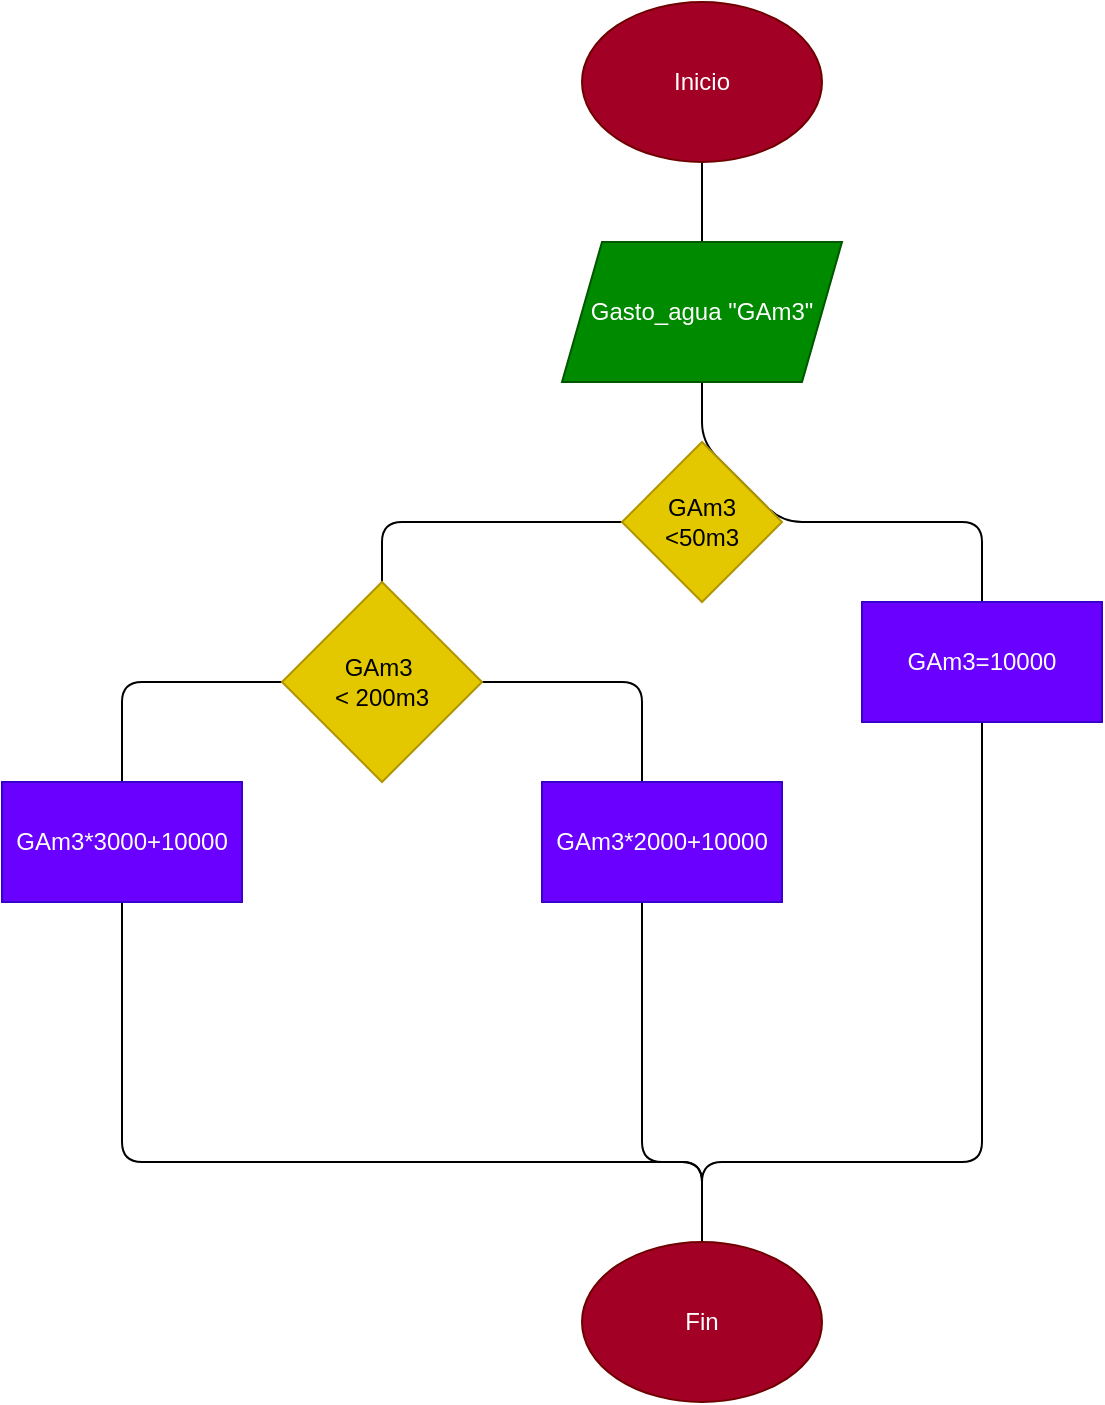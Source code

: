<mxfile>
    <diagram id="FsiAKkr8Q3CYkqnJdSfx" name="Page-1">
        <mxGraphModel dx="1387" dy="299" grid="1" gridSize="10" guides="0" tooltips="1" connect="1" arrows="1" fold="1" page="1" pageScale="1" pageWidth="850" pageHeight="1100" background="none" math="0" shadow="0">
            <root>
                <mxCell id="0"/>
                <mxCell id="1" parent="0"/>
                <mxCell id="4" value="" style="edgeStyle=none;html=1;" parent="1" source="2" edge="1">
                    <mxGeometry relative="1" as="geometry">
                        <mxPoint x="430" y="820" as="targetPoint"/>
                        <Array as="points">
                            <mxPoint x="430" y="370"/>
                            <mxPoint x="470" y="410"/>
                            <mxPoint x="570" y="410"/>
                            <mxPoint x="570" y="450"/>
                            <mxPoint x="570" y="730"/>
                            <mxPoint x="430" y="730"/>
                        </Array>
                    </mxGeometry>
                </mxCell>
                <mxCell id="2" value="Inicio" style="ellipse;whiteSpace=wrap;html=1;fillColor=#a20025;fontColor=#ffffff;strokeColor=#6F0000;" parent="1" vertex="1">
                    <mxGeometry x="370" y="150" width="120" height="80" as="geometry"/>
                </mxCell>
                <mxCell id="5" value="Gasto_agua &quot;GAm3&quot;" style="shape=parallelogram;perimeter=parallelogramPerimeter;whiteSpace=wrap;html=1;fixedSize=1;fillColor=#008a00;fontColor=#ffffff;strokeColor=#005700;" parent="1" vertex="1">
                    <mxGeometry x="360" y="270" width="140" height="70" as="geometry"/>
                </mxCell>
                <mxCell id="18" style="edgeStyle=none;html=1;exitX=0;exitY=0.5;exitDx=0;exitDy=0;" parent="1" source="10" edge="1">
                    <mxGeometry relative="1" as="geometry">
                        <mxPoint x="430" y="810" as="targetPoint"/>
                        <Array as="points">
                            <mxPoint x="270" y="410"/>
                            <mxPoint x="270" y="490"/>
                            <mxPoint x="140" y="490"/>
                            <mxPoint x="140" y="730"/>
                            <mxPoint x="430" y="730"/>
                        </Array>
                    </mxGeometry>
                </mxCell>
                <mxCell id="10" value="GAm3&lt;br&gt;&amp;lt;50m3" style="rhombus;whiteSpace=wrap;html=1;fillColor=#e3c800;fontColor=#000000;strokeColor=#B09500;" parent="1" vertex="1">
                    <mxGeometry x="390" y="370" width="80" height="80" as="geometry"/>
                </mxCell>
                <mxCell id="11" value="GAm3=10000" style="rounded=0;whiteSpace=wrap;html=1;fillColor=#6a00ff;fontColor=#ffffff;strokeColor=#3700CC;" parent="1" vertex="1">
                    <mxGeometry x="510" y="450" width="120" height="60" as="geometry"/>
                </mxCell>
                <mxCell id="20" style="edgeStyle=none;html=1;exitX=1;exitY=0.5;exitDx=0;exitDy=0;" parent="1" source="13" edge="1">
                    <mxGeometry relative="1" as="geometry">
                        <mxPoint x="430" y="820" as="targetPoint"/>
                        <Array as="points">
                            <mxPoint x="400" y="490"/>
                            <mxPoint x="400" y="730"/>
                            <mxPoint x="430" y="730"/>
                        </Array>
                    </mxGeometry>
                </mxCell>
                <mxCell id="13" value="GAm3&amp;nbsp;&lt;br&gt;&amp;lt; 200m3" style="rhombus;whiteSpace=wrap;html=1;fillColor=#e3c800;fontColor=#000000;strokeColor=#B09500;" parent="1" vertex="1">
                    <mxGeometry x="220" y="440" width="100" height="100" as="geometry"/>
                </mxCell>
                <mxCell id="14" value="GAm3*2000+10000" style="rounded=0;whiteSpace=wrap;html=1;fillColor=#6a00ff;fontColor=#ffffff;strokeColor=#3700CC;" parent="1" vertex="1">
                    <mxGeometry x="350" y="540" width="120" height="60" as="geometry"/>
                </mxCell>
                <mxCell id="15" value="GAm3*3000+10000" style="rounded=0;whiteSpace=wrap;html=1;fillColor=#6a00ff;fontColor=#ffffff;strokeColor=#3700CC;" parent="1" vertex="1">
                    <mxGeometry x="80" y="540" width="120" height="60" as="geometry"/>
                </mxCell>
                <mxCell id="16" value="Fin" style="ellipse;whiteSpace=wrap;html=1;fillColor=#a20025;fontColor=#ffffff;strokeColor=#6F0000;" parent="1" vertex="1">
                    <mxGeometry x="370" y="770" width="120" height="80" as="geometry"/>
                </mxCell>
            </root>
        </mxGraphModel>
    </diagram>
</mxfile>